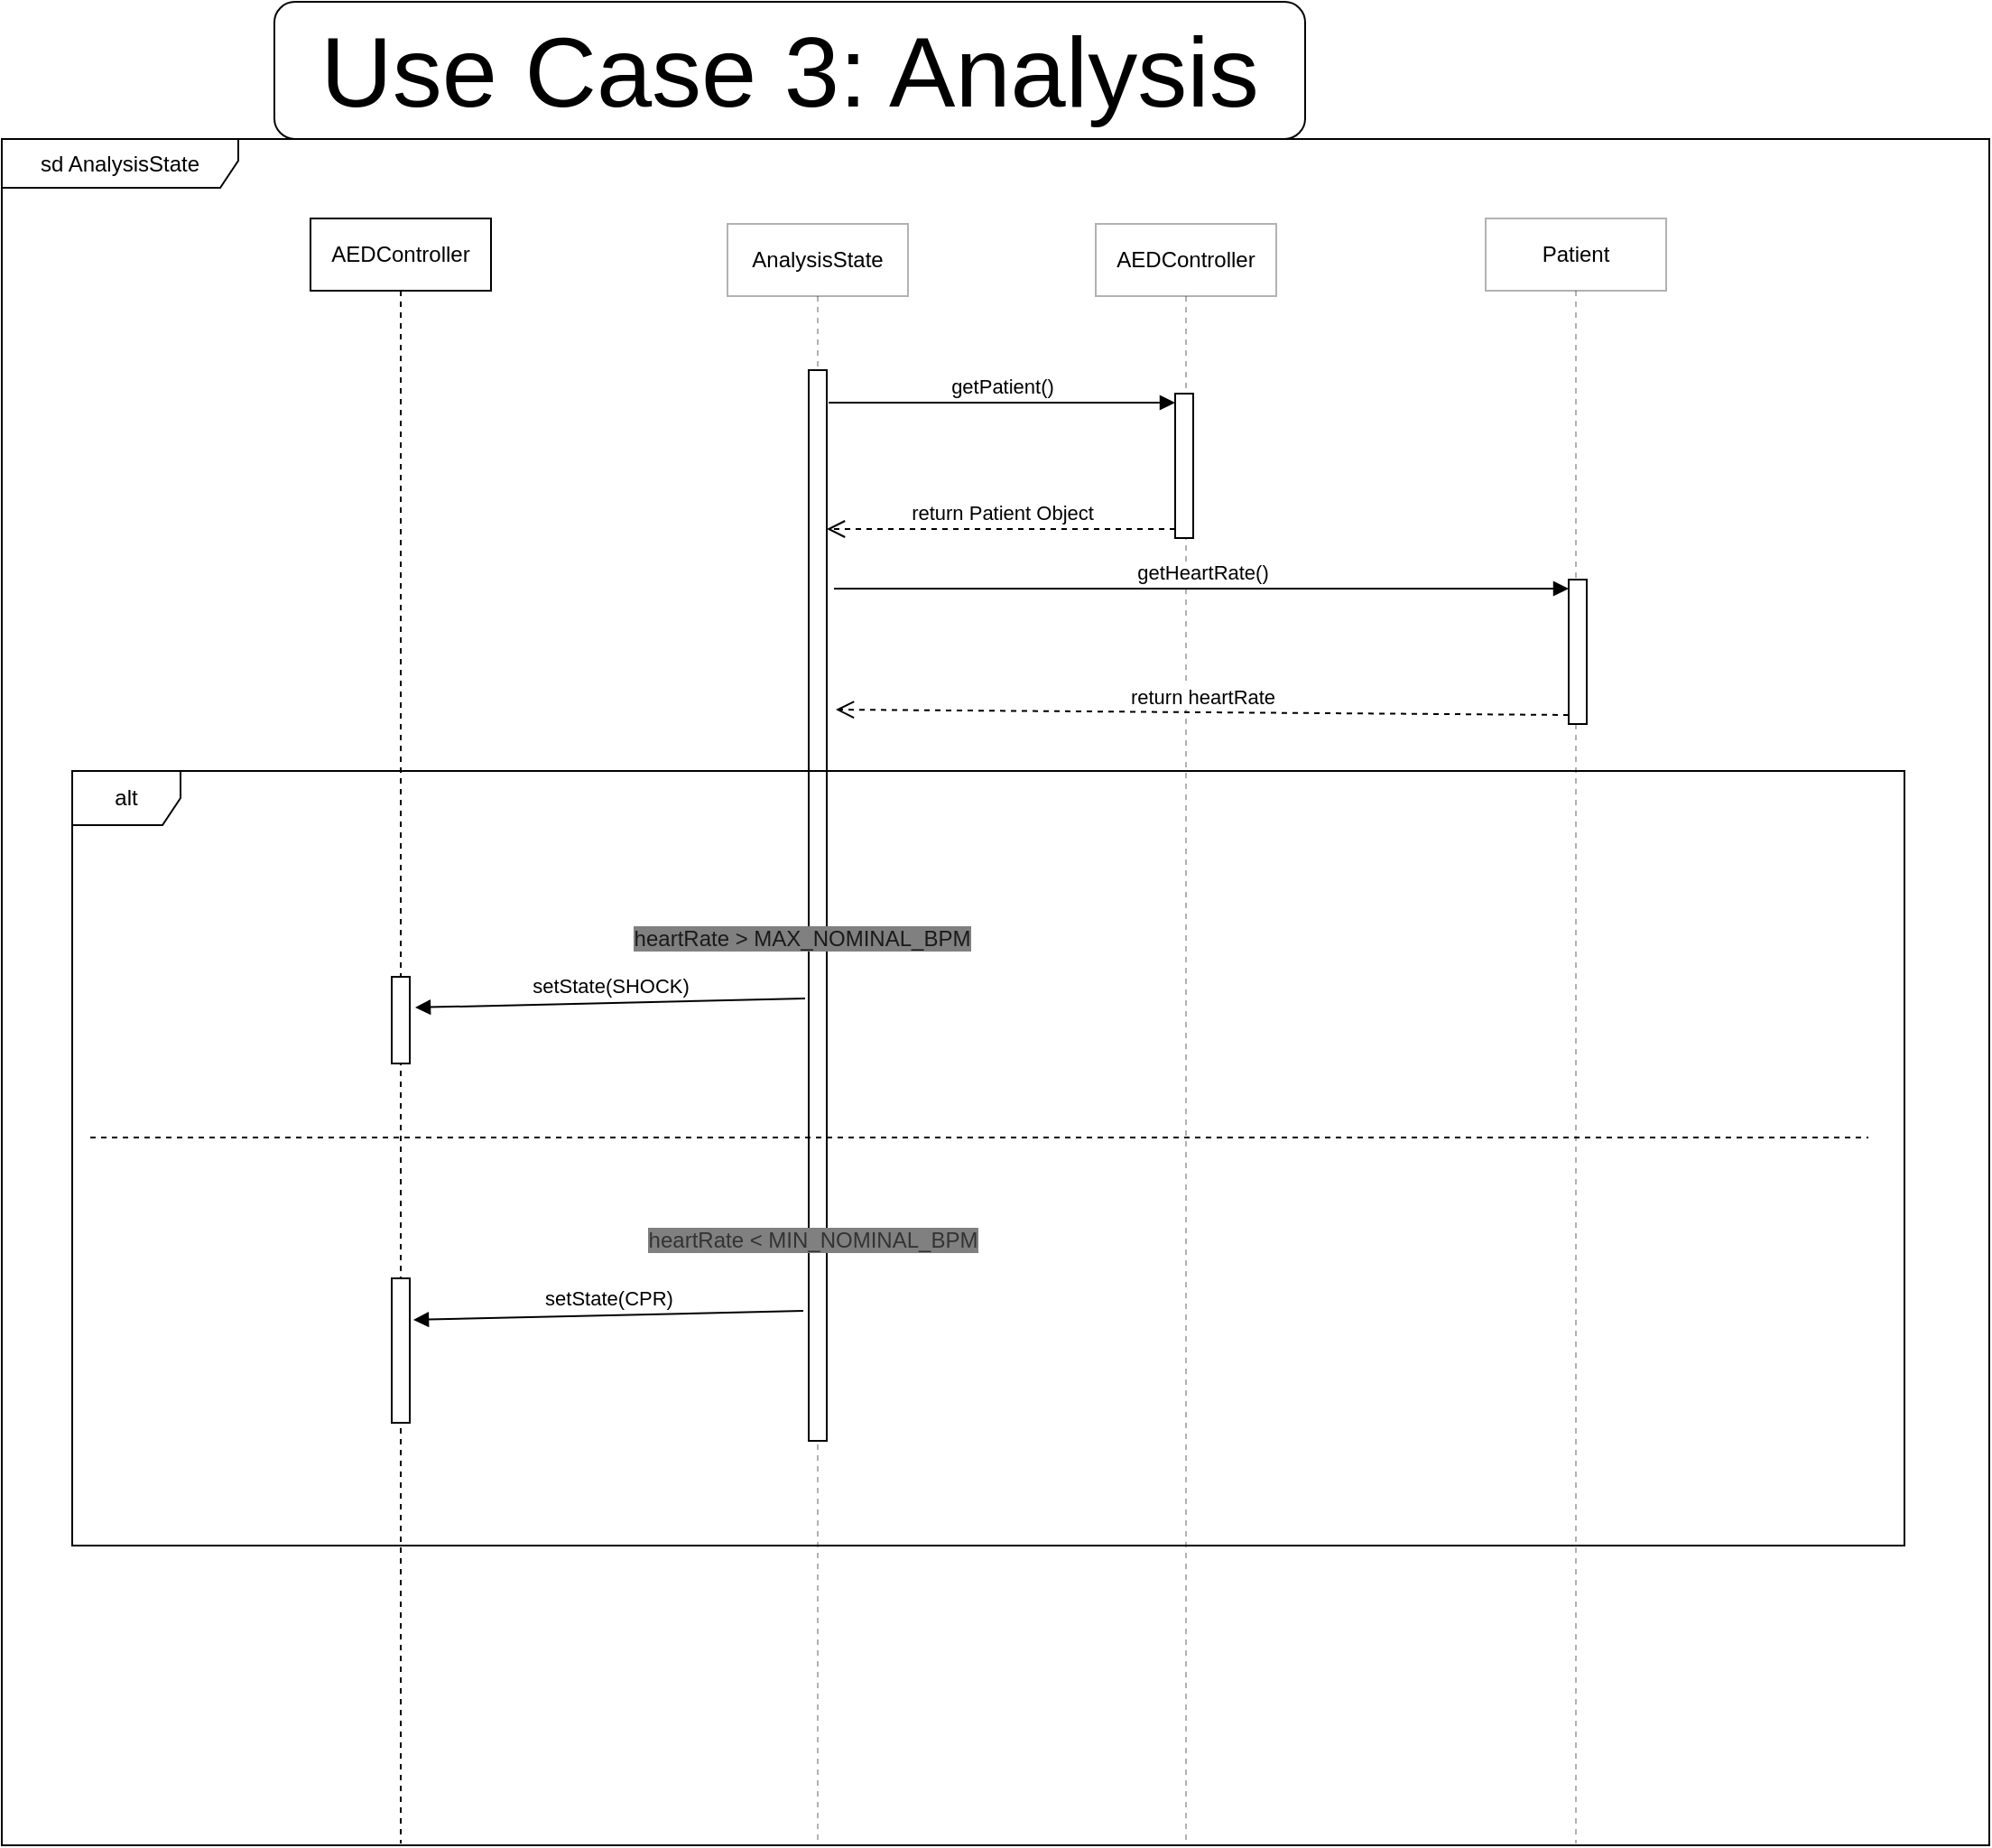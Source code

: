 <mxfile version="22.1.2" type="device">
  <diagram name="Page-1" id="5IiFQkZQd2wYz2DN3Fz0">
    <mxGraphModel dx="-1928" dy="1612" grid="0" gridSize="10" guides="1" tooltips="1" connect="1" arrows="1" fold="1" page="0" pageScale="1" pageWidth="850" pageHeight="1100" math="0" shadow="0">
      <root>
        <mxCell id="0" />
        <mxCell id="1" parent="0" />
        <mxCell id="kzHbNotE2sPOe5PsXoQ6-1" value="AnalysisState" style="shape=umlLifeline;perimeter=lifelinePerimeter;whiteSpace=wrap;html=1;container=1;dropTarget=0;collapsible=0;recursiveResize=0;outlineConnect=0;portConstraint=eastwest;newEdgeStyle={&quot;curved&quot;:0,&quot;rounded&quot;:0};opacity=30;" vertex="1" parent="1">
          <mxGeometry x="4634" y="31" width="100" height="898" as="geometry" />
        </mxCell>
        <mxCell id="kzHbNotE2sPOe5PsXoQ6-2" value="" style="html=1;points=[[0,0,0,0,5],[0,1,0,0,-5],[1,0,0,0,5],[1,1,0,0,-5]];perimeter=orthogonalPerimeter;outlineConnect=0;targetShapes=umlLifeline;portConstraint=eastwest;newEdgeStyle={&quot;curved&quot;:0,&quot;rounded&quot;:0};" vertex="1" parent="kzHbNotE2sPOe5PsXoQ6-1">
          <mxGeometry x="45" y="81" width="10" height="593" as="geometry" />
        </mxCell>
        <mxCell id="kzHbNotE2sPOe5PsXoQ6-3" value="AEDController" style="shape=umlLifeline;perimeter=lifelinePerimeter;whiteSpace=wrap;html=1;container=1;dropTarget=0;collapsible=0;recursiveResize=0;outlineConnect=0;portConstraint=eastwest;newEdgeStyle={&quot;curved&quot;:0,&quot;rounded&quot;:0};opacity=30;" vertex="1" parent="1">
          <mxGeometry x="4838" y="31" width="100" height="897" as="geometry" />
        </mxCell>
        <mxCell id="kzHbNotE2sPOe5PsXoQ6-4" value="" style="html=1;points=[[0,0,0,0,5],[0,1,0,0,-5],[1,0,0,0,5],[1,1,0,0,-5]];perimeter=orthogonalPerimeter;outlineConnect=0;targetShapes=umlLifeline;portConstraint=eastwest;newEdgeStyle={&quot;curved&quot;:0,&quot;rounded&quot;:0};" vertex="1" parent="kzHbNotE2sPOe5PsXoQ6-3">
          <mxGeometry x="44" y="94" width="10" height="80" as="geometry" />
        </mxCell>
        <mxCell id="kzHbNotE2sPOe5PsXoQ6-5" value="Patient" style="shape=umlLifeline;perimeter=lifelinePerimeter;whiteSpace=wrap;html=1;container=1;dropTarget=0;collapsible=0;recursiveResize=0;outlineConnect=0;portConstraint=eastwest;newEdgeStyle={&quot;curved&quot;:0,&quot;rounded&quot;:0};opacity=30;" vertex="1" parent="1">
          <mxGeometry x="5054" y="28" width="100" height="900" as="geometry" />
        </mxCell>
        <mxCell id="kzHbNotE2sPOe5PsXoQ6-6" value="" style="html=1;points=[[0,0,0,0,5],[0,1,0,0,-5],[1,0,0,0,5],[1,1,0,0,-5]];perimeter=orthogonalPerimeter;outlineConnect=0;targetShapes=umlLifeline;portConstraint=eastwest;newEdgeStyle={&quot;curved&quot;:0,&quot;rounded&quot;:0};" vertex="1" parent="kzHbNotE2sPOe5PsXoQ6-5">
          <mxGeometry x="46" y="200" width="10" height="80" as="geometry" />
        </mxCell>
        <mxCell id="kzHbNotE2sPOe5PsXoQ6-7" value="getPatient()" style="html=1;verticalAlign=bottom;endArrow=block;curved=0;rounded=0;entryX=0;entryY=0;entryDx=0;entryDy=5;" edge="1" parent="1" target="kzHbNotE2sPOe5PsXoQ6-4">
          <mxGeometry relative="1" as="geometry">
            <mxPoint x="4690" y="130" as="sourcePoint" />
          </mxGeometry>
        </mxCell>
        <mxCell id="kzHbNotE2sPOe5PsXoQ6-8" value="return Patient Object" style="html=1;verticalAlign=bottom;endArrow=open;dashed=1;endSize=8;curved=0;rounded=0;exitX=0;exitY=1;exitDx=0;exitDy=-5;" edge="1" parent="1" source="kzHbNotE2sPOe5PsXoQ6-4">
          <mxGeometry relative="1" as="geometry">
            <mxPoint x="4689" y="200" as="targetPoint" />
          </mxGeometry>
        </mxCell>
        <mxCell id="kzHbNotE2sPOe5PsXoQ6-9" value="getHeartRate()" style="html=1;verticalAlign=bottom;endArrow=block;curved=0;rounded=0;entryX=0;entryY=0;entryDx=0;entryDy=5;" edge="1" parent="1" target="kzHbNotE2sPOe5PsXoQ6-6">
          <mxGeometry x="0.003" relative="1" as="geometry">
            <mxPoint x="4693" y="233" as="sourcePoint" />
            <mxPoint as="offset" />
          </mxGeometry>
        </mxCell>
        <mxCell id="kzHbNotE2sPOe5PsXoQ6-10" value="return heartRate" style="html=1;verticalAlign=bottom;endArrow=open;dashed=1;endSize=8;curved=0;rounded=0;exitX=0;exitY=1;exitDx=0;exitDy=-5;" edge="1" parent="1" source="kzHbNotE2sPOe5PsXoQ6-6">
          <mxGeometry relative="1" as="geometry">
            <mxPoint x="4694" y="300" as="targetPoint" />
          </mxGeometry>
        </mxCell>
        <mxCell id="kzHbNotE2sPOe5PsXoQ6-11" value="alt" style="shape=umlFrame;whiteSpace=wrap;html=1;pointerEvents=0;" vertex="1" parent="1">
          <mxGeometry x="4271" y="334" width="1015" height="429" as="geometry" />
        </mxCell>
        <mxCell id="kzHbNotE2sPOe5PsXoQ6-12" value="&lt;span style=&quot;background-color: rgb(128, 128, 128);&quot;&gt;&lt;font color=&quot;#1a1a1a&quot;&gt;heartRate &amp;gt; MAX_NOMINAL_BPM&lt;/font&gt;&lt;/span&gt;" style="text;html=1;align=center;verticalAlign=middle;resizable=0;points=[];autosize=1;strokeColor=none;fillColor=none;" vertex="1" parent="1">
          <mxGeometry x="4573" y="414" width="204" height="26" as="geometry" />
        </mxCell>
        <mxCell id="kzHbNotE2sPOe5PsXoQ6-13" value="&lt;span style=&quot;background-color: rgb(128, 128, 128);&quot;&gt;&lt;font color=&quot;#333333&quot;&gt;heartRate &amp;lt; MIN_NOMINAL_BPM&lt;/font&gt;&lt;/span&gt;" style="text;html=1;align=center;verticalAlign=middle;resizable=0;points=[];autosize=1;strokeColor=none;fillColor=none;" vertex="1" parent="1">
          <mxGeometry x="4581" y="581" width="200" height="26" as="geometry" />
        </mxCell>
        <mxCell id="kzHbNotE2sPOe5PsXoQ6-14" value="AEDController" style="shape=umlLifeline;perimeter=lifelinePerimeter;whiteSpace=wrap;html=1;container=1;dropTarget=0;collapsible=0;recursiveResize=0;outlineConnect=0;portConstraint=eastwest;newEdgeStyle={&quot;curved&quot;:0,&quot;rounded&quot;:0};" vertex="1" parent="1">
          <mxGeometry x="4403" y="28" width="100" height="900" as="geometry" />
        </mxCell>
        <mxCell id="kzHbNotE2sPOe5PsXoQ6-15" value="" style="html=1;points=[[0,0,0,0,5],[0,1,0,0,-5],[1,0,0,0,5],[1,1,0,0,-5]];perimeter=orthogonalPerimeter;outlineConnect=0;targetShapes=umlLifeline;portConstraint=eastwest;newEdgeStyle={&quot;curved&quot;:0,&quot;rounded&quot;:0};" vertex="1" parent="kzHbNotE2sPOe5PsXoQ6-14">
          <mxGeometry x="45" y="420" width="10" height="48" as="geometry" />
        </mxCell>
        <mxCell id="kzHbNotE2sPOe5PsXoQ6-16" value="" style="html=1;points=[[0,0,0,0,5],[0,1,0,0,-5],[1,0,0,0,5],[1,1,0,0,-5]];perimeter=orthogonalPerimeter;outlineConnect=0;targetShapes=umlLifeline;portConstraint=eastwest;newEdgeStyle={&quot;curved&quot;:0,&quot;rounded&quot;:0};" vertex="1" parent="kzHbNotE2sPOe5PsXoQ6-14">
          <mxGeometry x="45" y="587" width="10" height="80" as="geometry" />
        </mxCell>
        <mxCell id="kzHbNotE2sPOe5PsXoQ6-17" value="sd AnalysisState" style="shape=umlFrame;whiteSpace=wrap;html=1;pointerEvents=0;width=131;height=27;" vertex="1" parent="1">
          <mxGeometry x="4232" y="-16" width="1101" height="945" as="geometry" />
        </mxCell>
        <mxCell id="kzHbNotE2sPOe5PsXoQ6-18" value="setState(SHOCK)" style="html=1;verticalAlign=bottom;endArrow=block;curved=0;rounded=0;" edge="1" parent="1">
          <mxGeometry width="80" relative="1" as="geometry">
            <mxPoint x="4677" y="460" as="sourcePoint" />
            <mxPoint x="4461" y="465" as="targetPoint" />
          </mxGeometry>
        </mxCell>
        <mxCell id="kzHbNotE2sPOe5PsXoQ6-19" value="setState(CPR)" style="html=1;verticalAlign=bottom;endArrow=block;curved=0;rounded=0;" edge="1" parent="1">
          <mxGeometry width="80" relative="1" as="geometry">
            <mxPoint x="4676" y="633" as="sourcePoint" />
            <mxPoint x="4460" y="638" as="targetPoint" />
          </mxGeometry>
        </mxCell>
        <mxCell id="kzHbNotE2sPOe5PsXoQ6-20" value="" style="line;strokeWidth=1;fillColor=none;align=left;verticalAlign=middle;spacingTop=-1;spacingLeft=3;spacingRight=3;rotatable=0;labelPosition=right;points=[];portConstraint=eastwest;strokeColor=inherit;dashed=1;" vertex="1" parent="1">
          <mxGeometry x="4281" y="533" width="985" height="8" as="geometry" />
        </mxCell>
        <mxCell id="kzHbNotE2sPOe5PsXoQ6-21" value="&lt;font style=&quot;font-size: 55px;&quot;&gt;Use Case 3: Analysis&lt;/font&gt;" style="rounded=1;whiteSpace=wrap;html=1;" vertex="1" parent="1">
          <mxGeometry x="4383" y="-92" width="571" height="76" as="geometry" />
        </mxCell>
      </root>
    </mxGraphModel>
  </diagram>
</mxfile>
